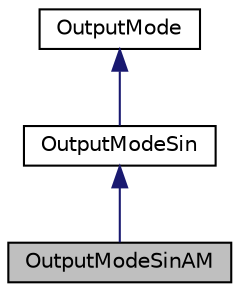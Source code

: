 digraph "OutputModeSinAM"
{
  edge [fontname="Helvetica",fontsize="10",labelfontname="Helvetica",labelfontsize="10"];
  node [fontname="Helvetica",fontsize="10",shape=record];
  Node3 [label="OutputModeSinAM",height=0.2,width=0.4,color="black", fillcolor="grey75", style="filled", fontcolor="black"];
  Node4 -> Node3 [dir="back",color="midnightblue",fontsize="10",style="solid",fontname="Helvetica"];
  Node4 [label="OutputModeSin",height=0.2,width=0.4,color="black", fillcolor="white", style="filled",URL="$class_output_mode_sin.html"];
  Node5 -> Node4 [dir="back",color="midnightblue",fontsize="10",style="solid",fontname="Helvetica"];
  Node5 [label="OutputMode",height=0.2,width=0.4,color="black", fillcolor="white", style="filled",URL="$class_output_mode.html"];
}
